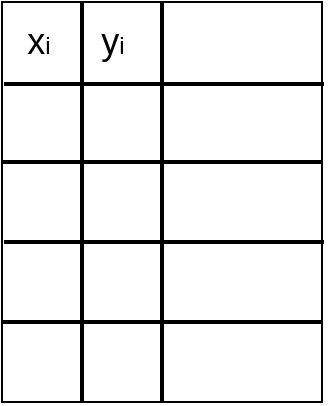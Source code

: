 <mxfile version="16.5.6" type="device"><diagram id="XfvE0tX_7IxkBdVlxcCa" name="Page-1"><mxGraphModel dx="1422" dy="750" grid="1" gridSize="10" guides="1" tooltips="1" connect="1" arrows="1" fold="1" page="1" pageScale="1" pageWidth="850" pageHeight="1100" math="0" shadow="0"><root><mxCell id="0"/><mxCell id="1" parent="0"/><mxCell id="39l_hJCy5YM_hZUxfWjG-6" value="" style="rounded=0;whiteSpace=wrap;html=1;" vertex="1" parent="1"><mxGeometry x="80" y="80" width="160" height="200" as="geometry"/></mxCell><mxCell id="39l_hJCy5YM_hZUxfWjG-20" value="" style="line;strokeWidth=2;html=1;" vertex="1" parent="1"><mxGeometry x="81" y="116" width="160" height="10" as="geometry"/></mxCell><mxCell id="39l_hJCy5YM_hZUxfWjG-21" value="" style="line;strokeWidth=2;html=1;" vertex="1" parent="1"><mxGeometry x="80" y="155" width="160" height="10" as="geometry"/></mxCell><mxCell id="39l_hJCy5YM_hZUxfWjG-22" value="" style="line;strokeWidth=2;html=1;" vertex="1" parent="1"><mxGeometry x="81" y="195" width="160" height="10" as="geometry"/></mxCell><mxCell id="39l_hJCy5YM_hZUxfWjG-23" value="" style="line;strokeWidth=2;html=1;" vertex="1" parent="1"><mxGeometry x="80" y="235" width="160" height="10" as="geometry"/></mxCell><mxCell id="39l_hJCy5YM_hZUxfWjG-24" value="" style="line;strokeWidth=2;html=1;rotation=-90;" vertex="1" parent="1"><mxGeometry x="20" y="175" width="200" height="10" as="geometry"/></mxCell><mxCell id="39l_hJCy5YM_hZUxfWjG-25" value="" style="line;strokeWidth=2;html=1;rotation=-90;" vertex="1" parent="1"><mxGeometry x="60" y="175" width="200" height="10" as="geometry"/></mxCell><mxCell id="39l_hJCy5YM_hZUxfWjG-27" value="&lt;font style=&quot;font-size: 18px&quot;&gt;x&lt;/font&gt;i" style="text;html=1;align=center;verticalAlign=middle;resizable=0;points=[];autosize=1;strokeColor=none;fillColor=none;" vertex="1" parent="1"><mxGeometry x="83" y="90" width="30" height="20" as="geometry"/></mxCell><mxCell id="39l_hJCy5YM_hZUxfWjG-28" value="&lt;font style=&quot;font-size: 18px&quot;&gt;y&lt;/font&gt;i" style="text;html=1;align=center;verticalAlign=middle;resizable=0;points=[];autosize=1;strokeColor=none;fillColor=none;" vertex="1" parent="1"><mxGeometry x="120" y="90" width="30" height="20" as="geometry"/></mxCell></root></mxGraphModel></diagram></mxfile>